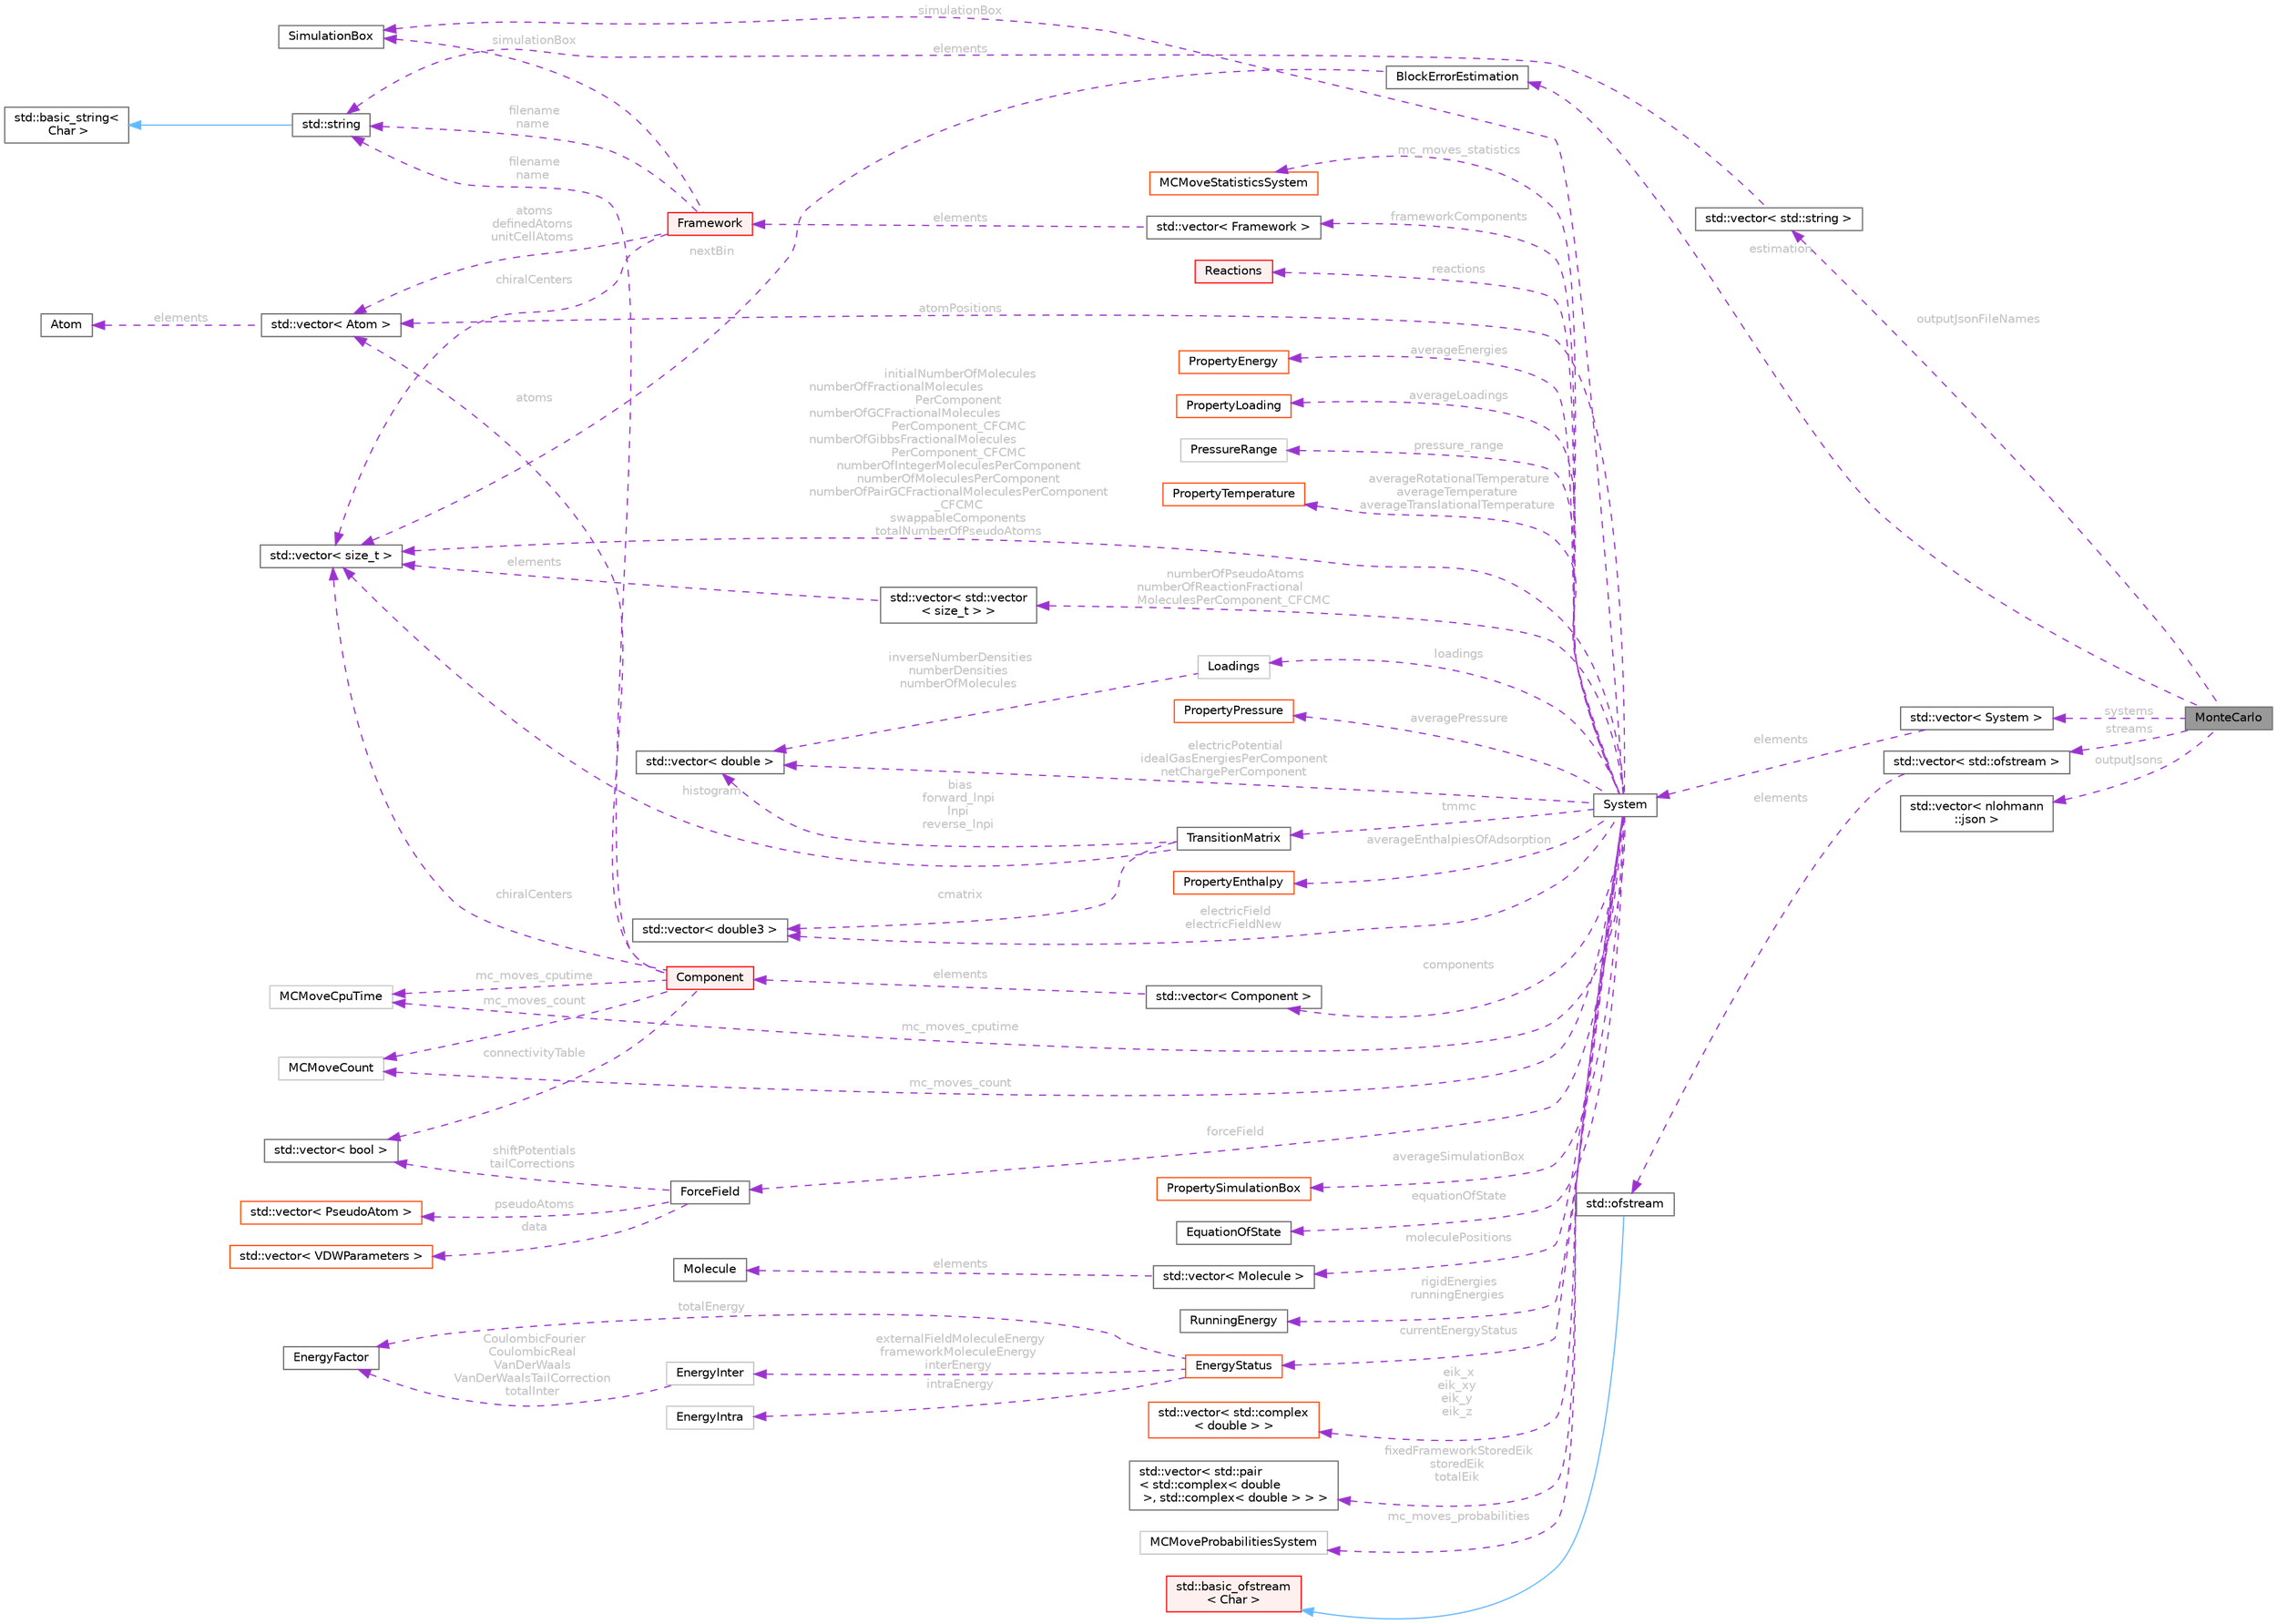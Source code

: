 digraph "MonteCarlo"
{
 // LATEX_PDF_SIZE
  bgcolor="transparent";
  edge [fontname=Helvetica,fontsize=10,labelfontname=Helvetica,labelfontsize=10];
  node [fontname=Helvetica,fontsize=10,shape=box,height=0.2,width=0.4];
  rankdir="LR";
  Node1 [id="Node000001",label="MonteCarlo",height=0.2,width=0.4,color="gray40", fillcolor="grey60", style="filled", fontcolor="black",tooltip="Performs Monte Carlo simulations for molecular systems."];
  Node2 -> Node1 [id="edge1_Node000001_Node000002",dir="back",color="darkorchid3",style="dashed",tooltip=" ",label=" systems",fontcolor="grey" ];
  Node2 [id="Node000002",label="std::vector\< System \>",height=0.2,width=0.4,color="gray40", fillcolor="white", style="filled",tooltip=" "];
  Node3 -> Node2 [id="edge2_Node000002_Node000003",dir="back",color="darkorchid3",style="dashed",tooltip=" ",label=" elements",fontcolor="grey" ];
  Node3 [id="Node000003",label="System",height=0.2,width=0.4,color="gray40", fillcolor="white", style="filled",URL="$structSystem.html",tooltip="Represents the central system for simulations."];
  Node4 -> Node3 [id="edge3_Node000003_Node000004",dir="back",color="darkorchid3",style="dashed",tooltip=" ",label=" frameworkComponents",fontcolor="grey" ];
  Node4 [id="Node000004",label="std::vector\< Framework \>",height=0.2,width=0.4,color="gray40", fillcolor="white", style="filled",tooltip=" "];
  Node5 -> Node4 [id="edge4_Node000004_Node000005",dir="back",color="darkorchid3",style="dashed",tooltip=" ",label=" elements",fontcolor="grey" ];
  Node5 [id="Node000005",label="Framework",height=0.2,width=0.4,color="red", fillcolor="#FFF0F0", style="filled",URL="$structFramework.html",tooltip="Represents a framework in the simulation system."];
  Node6 -> Node5 [id="edge5_Node000005_Node000006",dir="back",color="darkorchid3",style="dashed",tooltip=" ",label=" simulationBox",fontcolor="grey" ];
  Node6 [id="Node000006",label="SimulationBox",height=0.2,width=0.4,color="gray40", fillcolor="white", style="filled",URL="$structSimulationBox.html",tooltip="Represents a simulation box used in simulations."];
  Node7 -> Node5 [id="edge6_Node000005_Node000007",dir="back",color="darkorchid3",style="dashed",tooltip=" ",label=" filename\nname",fontcolor="grey" ];
  Node7 [id="Node000007",label="std::string",height=0.2,width=0.4,color="gray40", fillcolor="white", style="filled",tooltip=" "];
  Node8 -> Node7 [id="edge7_Node000007_Node000008",dir="back",color="steelblue1",style="solid",tooltip=" "];
  Node8 [id="Node000008",label="std::basic_string\<\l Char \>",height=0.2,width=0.4,color="gray40", fillcolor="white", style="filled",tooltip=" "];
  Node9 -> Node5 [id="edge8_Node000005_Node000009",dir="back",color="darkorchid3",style="dashed",tooltip=" ",label=" atoms\ndefinedAtoms\nunitCellAtoms",fontcolor="grey" ];
  Node9 [id="Node000009",label="std::vector\< Atom \>",height=0.2,width=0.4,color="gray40", fillcolor="white", style="filled",tooltip=" "];
  Node10 -> Node9 [id="edge9_Node000009_Node000010",dir="back",color="darkorchid3",style="dashed",tooltip=" ",label=" elements",fontcolor="grey" ];
  Node10 [id="Node000010",label="Atom",height=0.2,width=0.4,color="gray40", fillcolor="white", style="filled",URL="$structAtom.html",tooltip="Represents an atom in the simulation system."];
  Node11 -> Node5 [id="edge10_Node000005_Node000011",dir="back",color="darkorchid3",style="dashed",tooltip=" ",label=" chiralCenters",fontcolor="grey" ];
  Node11 [id="Node000011",label="std::vector\< size_t \>",height=0.2,width=0.4,color="gray40", fillcolor="white", style="filled",tooltip=" "];
  Node19 -> Node3 [id="edge11_Node000003_Node000019",dir="back",color="darkorchid3",style="dashed",tooltip=" ",label=" components",fontcolor="grey" ];
  Node19 [id="Node000019",label="std::vector\< Component \>",height=0.2,width=0.4,color="gray40", fillcolor="white", style="filled",tooltip=" "];
  Node20 -> Node19 [id="edge12_Node000019_Node000020",dir="back",color="darkorchid3",style="dashed",tooltip=" ",label=" elements",fontcolor="grey" ];
  Node20 [id="Node000020",label="Component",height=0.2,width=0.4,color="red", fillcolor="#FFF0F0", style="filled",URL="$structComponent.html",tooltip="Represents a component within the simulation system."];
  Node7 -> Node20 [id="edge13_Node000020_Node000007",dir="back",color="darkorchid3",style="dashed",tooltip=" ",label=" filename\nname",fontcolor="grey" ];
  Node9 -> Node20 [id="edge14_Node000020_Node000009",dir="back",color="darkorchid3",style="dashed",tooltip=" ",label=" atoms",fontcolor="grey" ];
  Node11 -> Node20 [id="edge15_Node000020_Node000011",dir="back",color="darkorchid3",style="dashed",tooltip=" ",label=" chiralCenters",fontcolor="grey" ];
  Node29 -> Node20 [id="edge16_Node000020_Node000029",dir="back",color="darkorchid3",style="dashed",tooltip=" ",label=" connectivityTable",fontcolor="grey" ];
  Node29 [id="Node000029",label="std::vector\< bool \>",height=0.2,width=0.4,color="gray40", fillcolor="white", style="filled",tooltip=" "];
  Node34 -> Node20 [id="edge17_Node000020_Node000034",dir="back",color="darkorchid3",style="dashed",tooltip=" ",label=" mc_moves_cputime",fontcolor="grey" ];
  Node34 [id="Node000034",label="MCMoveCpuTime",height=0.2,width=0.4,color="grey75", fillcolor="white", style="filled",URL="$structMCMoveCpuTime.html",tooltip=" "];
  Node35 -> Node20 [id="edge18_Node000020_Node000035",dir="back",color="darkorchid3",style="dashed",tooltip=" ",label=" mc_moves_count",fontcolor="grey" ];
  Node35 [id="Node000035",label="MCMoveCount",height=0.2,width=0.4,color="grey75", fillcolor="white", style="filled",URL="$structMCMoveCount.html",tooltip=" "];
  Node40 -> Node3 [id="edge19_Node000003_Node000040",dir="back",color="darkorchid3",style="dashed",tooltip=" ",label=" equationOfState",fontcolor="grey" ];
  Node40 [id="Node000040",label="EquationOfState",height=0.2,width=0.4,color="gray40", fillcolor="white", style="filled",URL="$structEquationOfState.html",tooltip="Represents the equation of state for fluid mixtures in the simulation."];
  Node41 -> Node3 [id="edge20_Node000003_Node000041",dir="back",color="darkorchid3",style="dashed",tooltip=" ",label=" loadings",fontcolor="grey" ];
  Node41 [id="Node000041",label="Loadings",height=0.2,width=0.4,color="grey75", fillcolor="white", style="filled",URL="$structLoadings.html",tooltip=" "];
  Node24 -> Node41 [id="edge21_Node000041_Node000024",dir="back",color="darkorchid3",style="dashed",tooltip=" ",label=" inverseNumberDensities\nnumberDensities\nnumberOfMolecules",fontcolor="grey" ];
  Node24 [id="Node000024",label="std::vector\< double \>",height=0.2,width=0.4,color="gray40", fillcolor="white", style="filled",tooltip=" "];
  Node11 -> Node3 [id="edge22_Node000003_Node000011",dir="back",color="darkorchid3",style="dashed",tooltip=" ",label=" initialNumberOfMolecules\nnumberOfFractionalMolecules\lPerComponent\nnumberOfGCFractionalMolecules\lPerComponent_CFCMC\nnumberOfGibbsFractionalMolecules\lPerComponent_CFCMC\nnumberOfIntegerMoleculesPerComponent\nnumberOfMoleculesPerComponent\nnumberOfPairGCFractionalMoleculesPerComponent\l_CFCMC\nswappableComponents\ntotalNumberOfPseudoAtoms",fontcolor="grey" ];
  Node42 -> Node3 [id="edge23_Node000003_Node000042",dir="back",color="darkorchid3",style="dashed",tooltip=" ",label=" numberOfPseudoAtoms\nnumberOfReactionFractional\lMoleculesPerComponent_CFCMC",fontcolor="grey" ];
  Node42 [id="Node000042",label="std::vector\< std::vector\l\< size_t \> \>",height=0.2,width=0.4,color="gray40", fillcolor="white", style="filled",tooltip=" "];
  Node11 -> Node42 [id="edge24_Node000042_Node000011",dir="back",color="darkorchid3",style="dashed",tooltip=" ",label=" elements",fontcolor="grey" ];
  Node24 -> Node3 [id="edge25_Node000003_Node000024",dir="back",color="darkorchid3",style="dashed",tooltip=" ",label=" electricPotential\nidealGasEnergiesPerComponent\nnetChargePerComponent",fontcolor="grey" ];
  Node43 -> Node3 [id="edge26_Node000003_Node000043",dir="back",color="darkorchid3",style="dashed",tooltip=" ",label=" forceField",fontcolor="grey" ];
  Node43 [id="Node000043",label="ForceField",height=0.2,width=0.4,color="gray40", fillcolor="white", style="filled",URL="$structForceField.html",tooltip="Represents the force field used in simulations."];
  Node44 -> Node43 [id="edge27_Node000043_Node000044",dir="back",color="darkorchid3",style="dashed",tooltip=" ",label=" data",fontcolor="grey" ];
  Node44 [id="Node000044",label="std::vector\< VDWParameters \>",height=0.2,width=0.4,color="orangered", fillcolor="white", style="filled",tooltip=" "];
  Node29 -> Node43 [id="edge28_Node000043_Node000029",dir="back",color="darkorchid3",style="dashed",tooltip=" ",label=" shiftPotentials\ntailCorrections",fontcolor="grey" ];
  Node46 -> Node43 [id="edge29_Node000043_Node000046",dir="back",color="darkorchid3",style="dashed",tooltip=" ",label=" pseudoAtoms",fontcolor="grey" ];
  Node46 [id="Node000046",label="std::vector\< PseudoAtom \>",height=0.2,width=0.4,color="orangered", fillcolor="white", style="filled",tooltip=" "];
  Node6 -> Node3 [id="edge30_Node000003_Node000006",dir="back",color="darkorchid3",style="dashed",tooltip=" ",label=" simulationBox",fontcolor="grey" ];
  Node9 -> Node3 [id="edge31_Node000003_Node000009",dir="back",color="darkorchid3",style="dashed",tooltip=" ",label=" atomPositions",fontcolor="grey" ];
  Node48 -> Node3 [id="edge32_Node000003_Node000048",dir="back",color="darkorchid3",style="dashed",tooltip=" ",label=" moleculePositions",fontcolor="grey" ];
  Node48 [id="Node000048",label="std::vector\< Molecule \>",height=0.2,width=0.4,color="gray40", fillcolor="white", style="filled",tooltip=" "];
  Node49 -> Node48 [id="edge33_Node000048_Node000049",dir="back",color="darkorchid3",style="dashed",tooltip=" ",label=" elements",fontcolor="grey" ];
  Node49 [id="Node000049",label="Molecule",height=0.2,width=0.4,color="gray40", fillcolor="white", style="filled",URL="$structMolecule.html",tooltip="Represents a molecule in the simulation system."];
  Node50 -> Node3 [id="edge34_Node000003_Node000050",dir="back",color="darkorchid3",style="dashed",tooltip=" ",label=" electricField\nelectricFieldNew",fontcolor="grey" ];
  Node50 [id="Node000050",label="std::vector\< double3 \>",height=0.2,width=0.4,color="gray40", fillcolor="white", style="filled",tooltip=" "];
  Node51 -> Node3 [id="edge35_Node000003_Node000051",dir="back",color="darkorchid3",style="dashed",tooltip=" ",label=" rigidEnergies\nrunningEnergies",fontcolor="grey" ];
  Node51 [id="Node000051",label="RunningEnergy",height=0.2,width=0.4,color="gray40", fillcolor="white", style="filled",URL="$structRunningEnergy.html",tooltip="Accumulates energy components during simulation."];
  Node52 -> Node3 [id="edge36_Node000003_Node000052",dir="back",color="darkorchid3",style="dashed",tooltip=" ",label=" currentEnergyStatus",fontcolor="grey" ];
  Node52 [id="Node000052",label="EnergyStatus",height=0.2,width=0.4,color="orangered", fillcolor="white", style="filled",URL="$structEnergyStatus.html",tooltip=" "];
  Node53 -> Node52 [id="edge37_Node000052_Node000053",dir="back",color="darkorchid3",style="dashed",tooltip=" ",label=" totalEnergy",fontcolor="grey" ];
  Node53 [id="Node000053",label="EnergyFactor",height=0.2,width=0.4,color="gray40", fillcolor="white", style="filled",URL="$structEnergyFactor.html",tooltip="Represents an energy factor with energy and its derivative with respect to lambda."];
  Node54 -> Node52 [id="edge38_Node000052_Node000054",dir="back",color="darkorchid3",style="dashed",tooltip=" ",label=" intraEnergy",fontcolor="grey" ];
  Node54 [id="Node000054",label="EnergyIntra",height=0.2,width=0.4,color="grey75", fillcolor="white", style="filled",URL="$structEnergyIntra.html",tooltip=" "];
  Node55 -> Node52 [id="edge39_Node000052_Node000055",dir="back",color="darkorchid3",style="dashed",tooltip=" ",label=" externalFieldMoleculeEnergy\nframeworkMoleculeEnergy\ninterEnergy",fontcolor="grey" ];
  Node55 [id="Node000055",label="EnergyInter",height=0.2,width=0.4,color="grey75", fillcolor="white", style="filled",URL="$structEnergyInter.html",tooltip=" "];
  Node53 -> Node55 [id="edge40_Node000055_Node000053",dir="back",color="darkorchid3",style="dashed",tooltip=" ",label=" CoulombicFourier\nCoulombicReal\nVanDerWaals\nVanDerWaalsTailCorrection\ntotalInter",fontcolor="grey" ];
  Node58 -> Node3 [id="edge41_Node000003_Node000058",dir="back",color="darkorchid3",style="dashed",tooltip=" ",label=" eik_x\neik_xy\neik_y\neik_z",fontcolor="grey" ];
  Node58 [id="Node000058",label="std::vector\< std::complex\l\< double \> \>",height=0.2,width=0.4,color="orangered", fillcolor="white", style="filled",tooltip=" "];
  Node60 -> Node3 [id="edge42_Node000003_Node000060",dir="back",color="darkorchid3",style="dashed",tooltip=" ",label=" fixedFrameworkStoredEik\nstoredEik\ntotalEik",fontcolor="grey" ];
  Node60 [id="Node000060",label="std::vector\< std::pair\l\< std::complex\< double\l \>, std::complex\< double \> \> \>",height=0.2,width=0.4,color="gray40", fillcolor="white", style="filled",tooltip=" "];
  Node61 -> Node3 [id="edge43_Node000003_Node000061",dir="back",color="darkorchid3",style="dashed",tooltip=" ",label=" mc_moves_probabilities",fontcolor="grey" ];
  Node61 [id="Node000061",label="MCMoveProbabilitiesSystem",height=0.2,width=0.4,color="grey75", fillcolor="white", style="filled",URL="$structMCMoveProbabilitiesSystem.html",tooltip=" "];
  Node62 -> Node3 [id="edge44_Node000003_Node000062",dir="back",color="darkorchid3",style="dashed",tooltip=" ",label=" mc_moves_statistics",fontcolor="grey" ];
  Node62 [id="Node000062",label="MCMoveStatisticsSystem",height=0.2,width=0.4,color="orangered", fillcolor="white", style="filled",URL="$structMCMoveStatisticsSystem.html",tooltip=" "];
  Node34 -> Node3 [id="edge45_Node000003_Node000034",dir="back",color="darkorchid3",style="dashed",tooltip=" ",label=" mc_moves_cputime",fontcolor="grey" ];
  Node35 -> Node3 [id="edge46_Node000003_Node000035",dir="back",color="darkorchid3",style="dashed",tooltip=" ",label=" mc_moves_count",fontcolor="grey" ];
  Node63 -> Node3 [id="edge47_Node000003_Node000063",dir="back",color="darkorchid3",style="dashed",tooltip=" ",label=" reactions",fontcolor="grey" ];
  Node63 [id="Node000063",label="Reactions",height=0.2,width=0.4,color="red", fillcolor="#FFF0F0", style="filled",URL="$structReactions.html",tooltip="Manages a collection of reactions within the simulation system."];
  Node66 -> Node3 [id="edge48_Node000003_Node000066",dir="back",color="darkorchid3",style="dashed",tooltip=" ",label=" tmmc",fontcolor="grey" ];
  Node66 [id="Node000066",label="TransitionMatrix",height=0.2,width=0.4,color="gray40", fillcolor="white", style="filled",URL="$structTransitionMatrix.html",tooltip="Represents the transition matrix for TMMC simulations."];
  Node50 -> Node66 [id="edge49_Node000066_Node000050",dir="back",color="darkorchid3",style="dashed",tooltip=" ",label=" cmatrix",fontcolor="grey" ];
  Node24 -> Node66 [id="edge50_Node000066_Node000024",dir="back",color="darkorchid3",style="dashed",tooltip=" ",label=" bias\nforward_lnpi\nlnpi\nreverse_lnpi",fontcolor="grey" ];
  Node11 -> Node66 [id="edge51_Node000066_Node000011",dir="back",color="darkorchid3",style="dashed",tooltip=" ",label=" histogram",fontcolor="grey" ];
  Node67 -> Node3 [id="edge52_Node000003_Node000067",dir="back",color="darkorchid3",style="dashed",tooltip=" ",label=" pressure_range",fontcolor="grey" ];
  Node67 [id="Node000067",label="PressureRange",height=0.2,width=0.4,color="grey75", fillcolor="white", style="filled",URL="$structPressureRange.html",tooltip=" "];
  Node68 -> Node3 [id="edge53_Node000003_Node000068",dir="back",color="darkorchid3",style="dashed",tooltip=" ",label=" averageEnergies",fontcolor="grey" ];
  Node68 [id="Node000068",label="PropertyEnergy",height=0.2,width=0.4,color="orangered", fillcolor="white", style="filled",URL="$structPropertyEnergy.html",tooltip=" "];
  Node70 -> Node3 [id="edge54_Node000003_Node000070",dir="back",color="darkorchid3",style="dashed",tooltip=" ",label=" averageLoadings",fontcolor="grey" ];
  Node70 [id="Node000070",label="PropertyLoading",height=0.2,width=0.4,color="orangered", fillcolor="white", style="filled",URL="$structPropertyLoading.html",tooltip=" "];
  Node72 -> Node3 [id="edge55_Node000003_Node000072",dir="back",color="darkorchid3",style="dashed",tooltip=" ",label=" averageEnthalpiesOfAdsorption",fontcolor="grey" ];
  Node72 [id="Node000072",label="PropertyEnthalpy",height=0.2,width=0.4,color="orangered", fillcolor="white", style="filled",URL="$structPropertyEnthalpy.html",tooltip=" "];
  Node74 -> Node3 [id="edge56_Node000003_Node000074",dir="back",color="darkorchid3",style="dashed",tooltip=" ",label=" averageRotationalTemperature\naverageTemperature\naverageTranslationalTemperature",fontcolor="grey" ];
  Node74 [id="Node000074",label="PropertyTemperature",height=0.2,width=0.4,color="orangered", fillcolor="white", style="filled",URL="$structPropertyTemperature.html",tooltip=" "];
  Node75 -> Node3 [id="edge57_Node000003_Node000075",dir="back",color="darkorchid3",style="dashed",tooltip=" ",label=" averagePressure",fontcolor="grey" ];
  Node75 [id="Node000075",label="PropertyPressure",height=0.2,width=0.4,color="orangered", fillcolor="white", style="filled",URL="$structPropertyPressure.html",tooltip=" "];
  Node77 -> Node3 [id="edge58_Node000003_Node000077",dir="back",color="darkorchid3",style="dashed",tooltip=" ",label=" averageSimulationBox",fontcolor="grey" ];
  Node77 [id="Node000077",label="PropertySimulationBox",height=0.2,width=0.4,color="orangered", fillcolor="white", style="filled",URL="$structPropertySimulationBox.html",tooltip=" "];
  Node79 -> Node1 [id="edge59_Node000001_Node000079",dir="back",color="darkorchid3",style="dashed",tooltip=" ",label=" streams",fontcolor="grey" ];
  Node79 [id="Node000079",label="std::vector\< std::ofstream \>",height=0.2,width=0.4,color="gray40", fillcolor="white", style="filled",tooltip=" "];
  Node80 -> Node79 [id="edge60_Node000079_Node000080",dir="back",color="darkorchid3",style="dashed",tooltip=" ",label=" elements",fontcolor="grey" ];
  Node80 [id="Node000080",label="std::ofstream",height=0.2,width=0.4,color="gray40", fillcolor="white", style="filled",tooltip=" "];
  Node81 -> Node80 [id="edge61_Node000080_Node000081",dir="back",color="steelblue1",style="solid",tooltip=" "];
  Node81 [id="Node000081",label="std::basic_ofstream\l\< Char \>",height=0.2,width=0.4,color="red", fillcolor="#FFF0F0", style="filled",tooltip=" "];
  Node85 -> Node1 [id="edge62_Node000001_Node000085",dir="back",color="darkorchid3",style="dashed",tooltip=" ",label=" outputJsonFileNames",fontcolor="grey" ];
  Node85 [id="Node000085",label="std::vector\< std::string \>",height=0.2,width=0.4,color="gray40", fillcolor="white", style="filled",tooltip=" "];
  Node7 -> Node85 [id="edge63_Node000085_Node000007",dir="back",color="darkorchid3",style="dashed",tooltip=" ",label=" elements",fontcolor="grey" ];
  Node86 -> Node1 [id="edge64_Node000001_Node000086",dir="back",color="darkorchid3",style="dashed",tooltip=" ",label=" outputJsons",fontcolor="grey" ];
  Node86 [id="Node000086",label="std::vector\< nlohmann\l::json \>",height=0.2,width=0.4,color="gray40", fillcolor="white", style="filled",tooltip=" "];
  Node87 -> Node1 [id="edge65_Node000001_Node000087",dir="back",color="darkorchid3",style="dashed",tooltip=" ",label=" estimation",fontcolor="grey" ];
  Node87 [id="Node000087",label="BlockErrorEstimation",height=0.2,width=0.4,color="gray40", fillcolor="white", style="filled",URL="$structBlockErrorEstimation.html",tooltip="Manages block error estimation for statistical analysis."];
  Node11 -> Node87 [id="edge66_Node000087_Node000011",dir="back",color="darkorchid3",style="dashed",tooltip=" ",label=" nextBin",fontcolor="grey" ];
}
